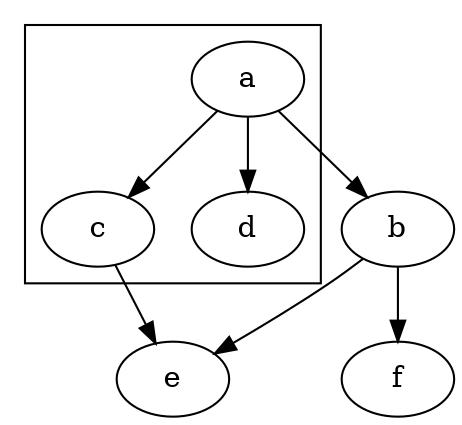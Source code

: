 digraph {
  node1 [ label="a" ];
  node2 [ label="b" ];
  node3 [ label="c" ];
  node4 [ label="d" ];
  node5 [ label="e" ];
  node6 [ label="f" ];
  subgraph cluster_1 {
    node1;
    node3;
    node4;
  }
  node1 -> node2;
  node1 -> node3;
  node1 -> node4;
  node2 -> node5;
  node2 -> node6;
  node3 -> node5;
}
